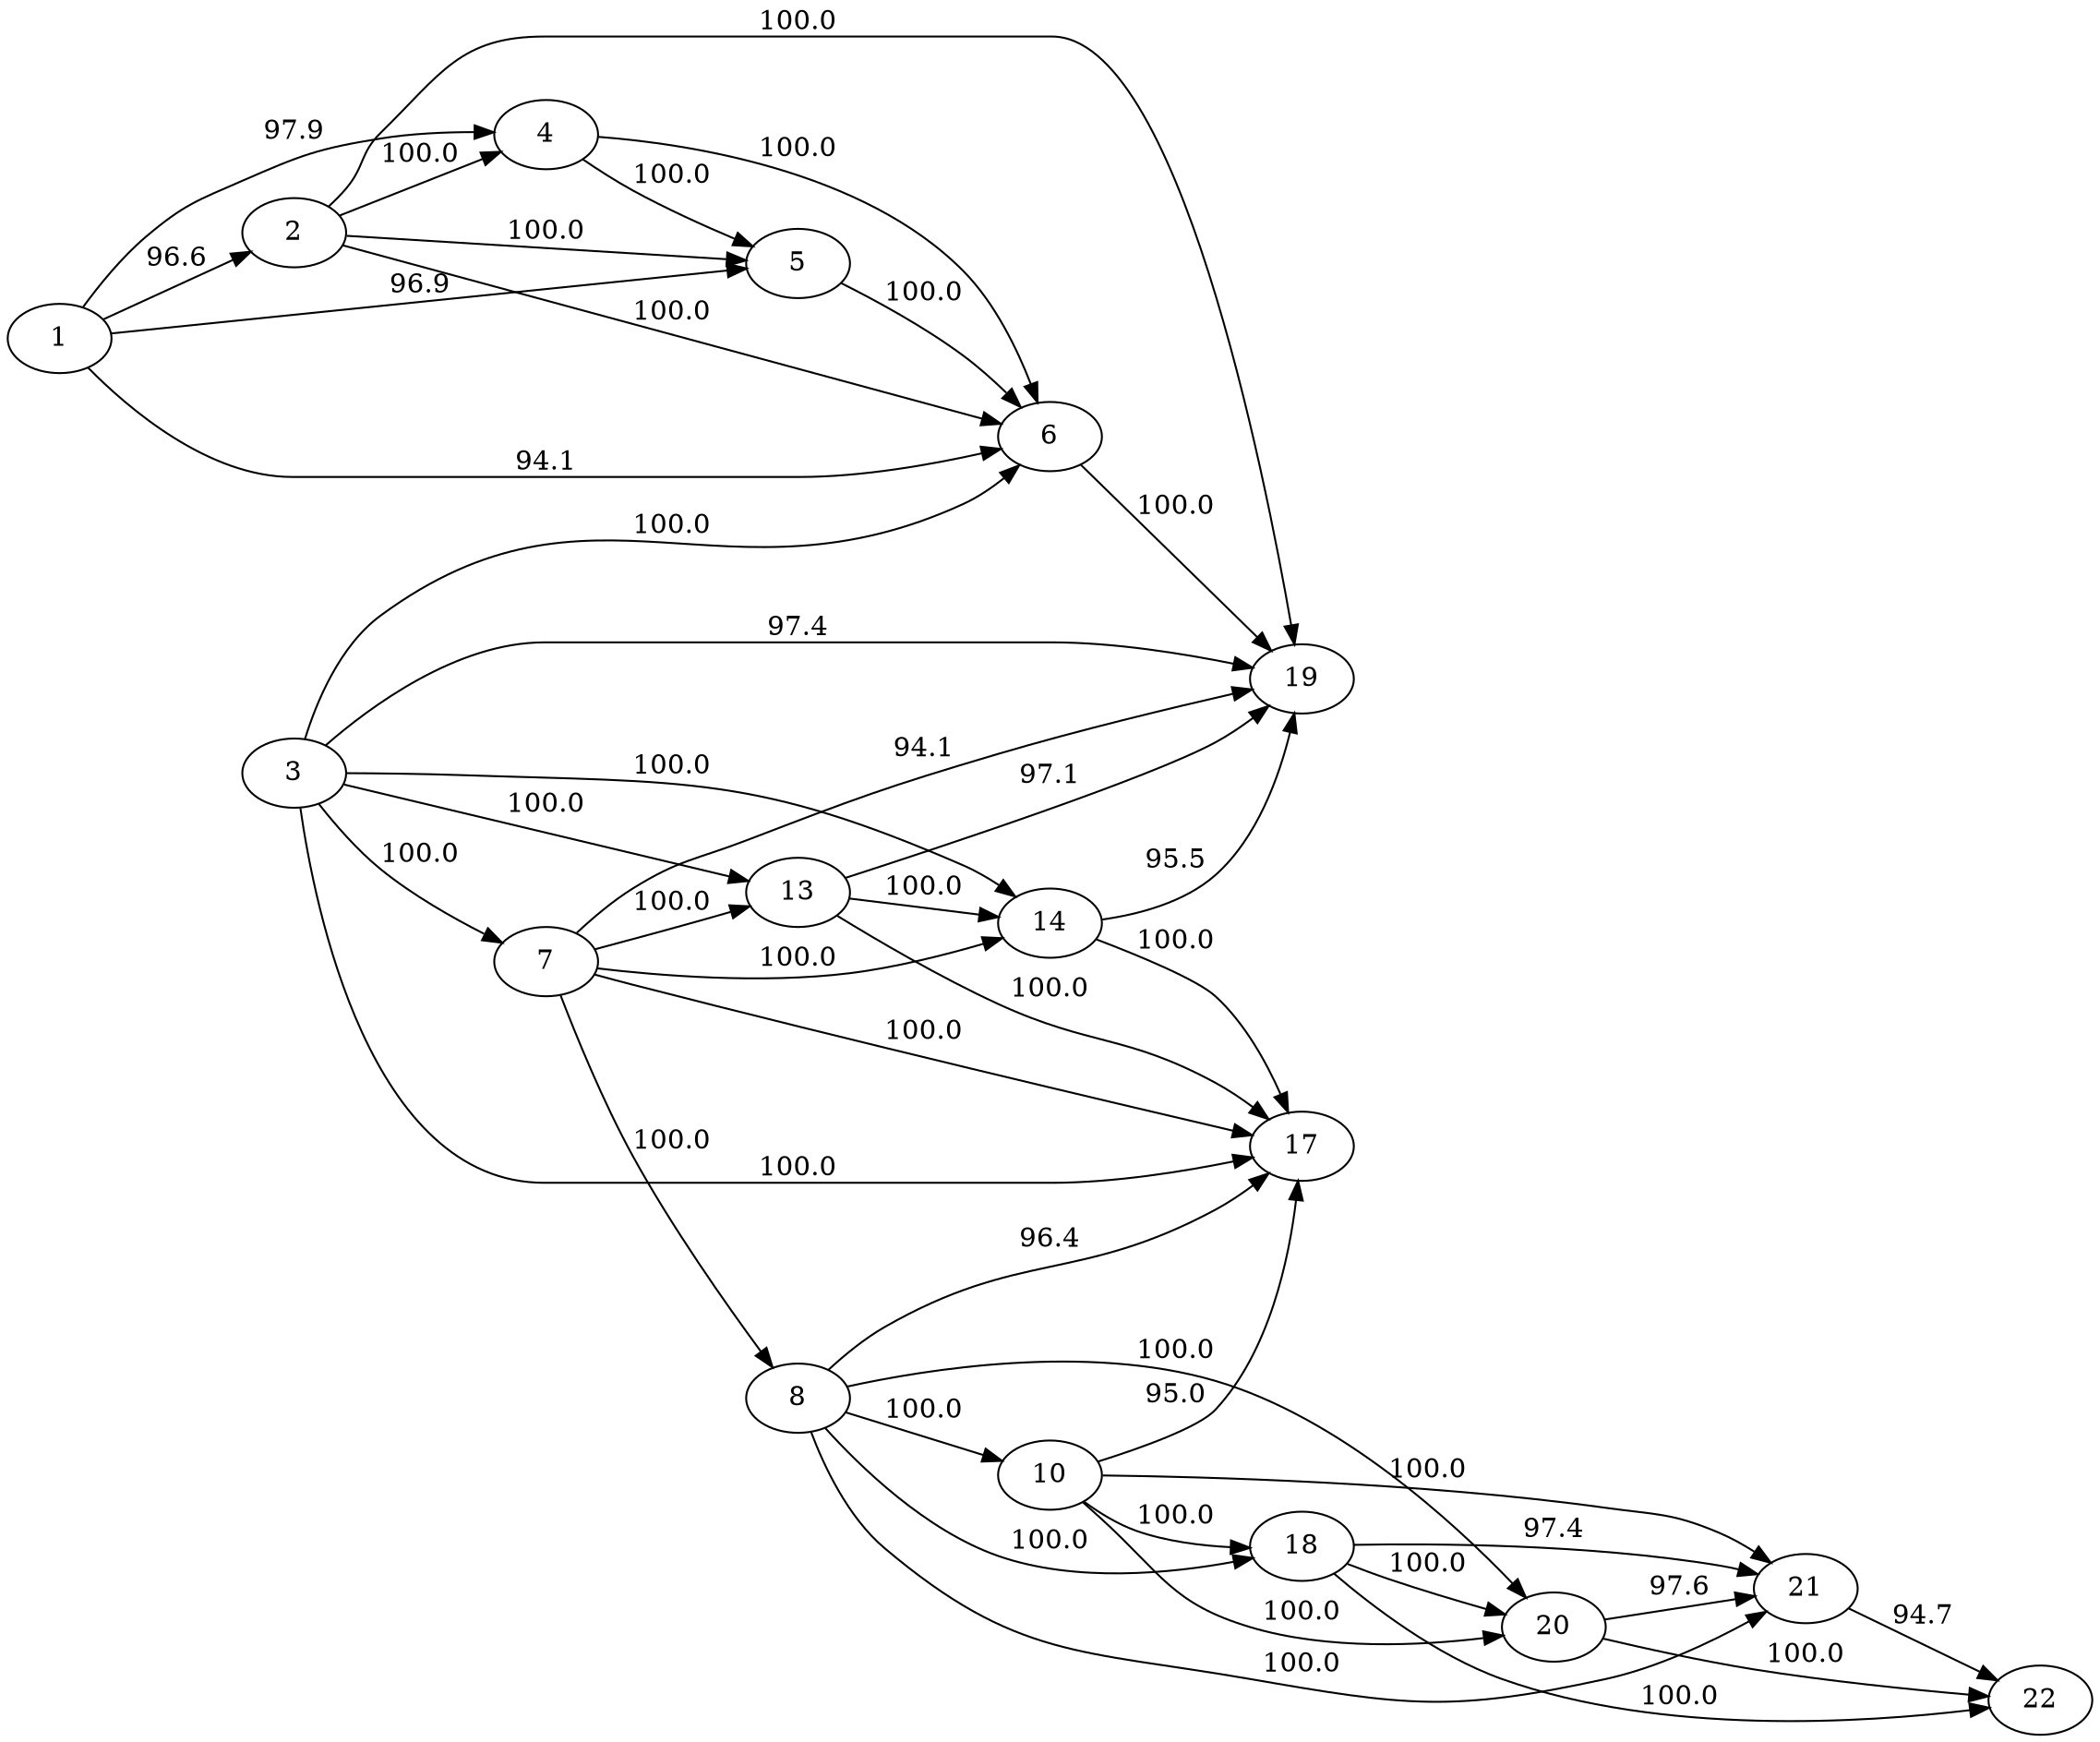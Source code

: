 digraph g {
rankdir = LR
1 -> 2  [label="96.6"];  
 1 -> 4  [label="97.9"];  
 1 -> 5  [label="96.9"];  
 1 -> 6  [label="94.1"];  
 2 -> 4  [label="100.0"];  
 2 -> 5  [label="100.0"];  
 2 -> 6  [label="100.0"];  
 2 -> 19  [label="100.0"];  
 3 -> 6  [label="100.0"];  
 3 -> 7  [label="100.0"];  
 3 -> 13  [label="100.0"];  
 3 -> 14  [label="100.0"];  
 3 -> 17  [label="100.0"];  
 3 -> 19  [label="97.4"];  
 4 -> 5  [label="100.0"];  
 4 -> 6  [label="100.0"];  
 5 -> 6  [label="100.0"];  
 6 -> 19  [label="100.0"];  
 7 -> 8  [label="100.0"];  
 7 -> 13  [label="100.0"];  
 7 -> 14  [label="100.0"];  
 7 -> 17  [label="100.0"];  
 7 -> 19  [label="94.1"];  
 8 -> 10  [label="100.0"];  
 8 -> 17  [label="96.4"];  
 8 -> 18  [label="100.0"];  
 8 -> 20  [label="100.0"];  
 8 -> 21  [label="100.0"];  
 10 -> 17  [label="95.0"];  
 10 -> 18  [label="100.0"];  
 10 -> 20  [label="100.0"];  
 10 -> 21  [label="100.0"];  
 13 -> 14  [label="100.0"];  
 13 -> 17  [label="100.0"];  
 13 -> 19  [label="97.1"];  
 14 -> 17  [label="100.0"];  
 14 -> 19  [label="95.5"];  
 18 -> 20  [label="100.0"];  
 18 -> 21  [label="97.4"];  
 18 -> 22  [label="100.0"];  
 20 -> 21  [label="97.6"];  
 20 -> 22  [label="100.0"];  
 21 -> 22  [label="94.7"];  
} 

